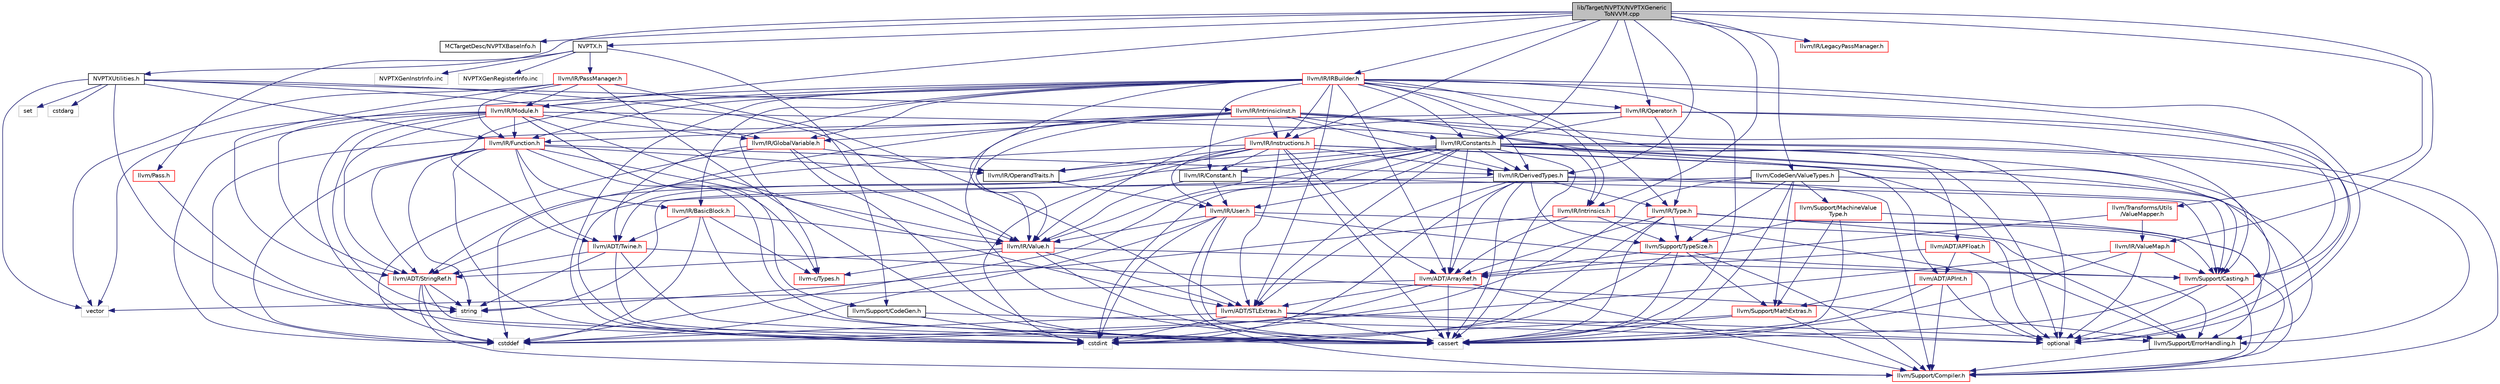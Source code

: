 digraph "lib/Target/NVPTX/NVPTXGenericToNVVM.cpp"
{
 // LATEX_PDF_SIZE
  bgcolor="transparent";
  edge [fontname="Helvetica",fontsize="10",labelfontname="Helvetica",labelfontsize="10"];
  node [fontname="Helvetica",fontsize="10",shape=record];
  Node1 [label="lib/Target/NVPTX/NVPTXGeneric\lToNVVM.cpp",height=0.2,width=0.4,color="black", fillcolor="grey75", style="filled", fontcolor="black",tooltip=" "];
  Node1 -> Node2 [color="midnightblue",fontsize="10",style="solid",fontname="Helvetica"];
  Node2 [label="MCTargetDesc/NVPTXBaseInfo.h",height=0.2,width=0.4,color="black",URL="$NVPTXBaseInfo_8h.html",tooltip=" "];
  Node1 -> Node3 [color="midnightblue",fontsize="10",style="solid",fontname="Helvetica"];
  Node3 [label="NVPTX.h",height=0.2,width=0.4,color="black",URL="$NVPTX_8h.html",tooltip=" "];
  Node3 -> Node4 [color="midnightblue",fontsize="10",style="solid",fontname="Helvetica"];
  Node4 [label="llvm/IR/PassManager.h",height=0.2,width=0.4,color="red",URL="$PassManager_8h.html",tooltip=" "];
  Node4 -> Node40 [color="midnightblue",fontsize="10",style="solid",fontname="Helvetica"];
  Node40 [label="llvm/ADT/STLExtras.h",height=0.2,width=0.4,color="red",URL="$STLExtras_8h.html",tooltip=" "];
  Node40 -> Node26 [color="midnightblue",fontsize="10",style="solid",fontname="Helvetica"];
  Node26 [label="llvm/Support/ErrorHandling.h",height=0.2,width=0.4,color="black",URL="$Support_2ErrorHandling_8h.html",tooltip=" "];
  Node26 -> Node17 [color="midnightblue",fontsize="10",style="solid",fontname="Helvetica"];
  Node17 [label="llvm/Support/Compiler.h",height=0.2,width=0.4,color="red",URL="$Compiler_8h.html",tooltip=" "];
  Node40 -> Node7 [color="midnightblue",fontsize="10",style="solid",fontname="Helvetica"];
  Node7 [label="cassert",height=0.2,width=0.4,color="grey75",tooltip=" "];
  Node40 -> Node8 [color="midnightblue",fontsize="10",style="solid",fontname="Helvetica"];
  Node8 [label="cstddef",height=0.2,width=0.4,color="grey75",tooltip=" "];
  Node40 -> Node9 [color="midnightblue",fontsize="10",style="solid",fontname="Helvetica"];
  Node9 [label="cstdint",height=0.2,width=0.4,color="grey75",tooltip=" "];
  Node40 -> Node44 [color="midnightblue",fontsize="10",style="solid",fontname="Helvetica"];
  Node44 [label="optional",height=0.2,width=0.4,color="grey75",tooltip=" "];
  Node4 -> Node54 [color="midnightblue",fontsize="10",style="solid",fontname="Helvetica"];
  Node54 [label="llvm/ADT/StringRef.h",height=0.2,width=0.4,color="red",URL="$StringRef_8h.html",tooltip=" "];
  Node54 -> Node17 [color="midnightblue",fontsize="10",style="solid",fontname="Helvetica"];
  Node54 -> Node7 [color="midnightblue",fontsize="10",style="solid",fontname="Helvetica"];
  Node54 -> Node8 [color="midnightblue",fontsize="10",style="solid",fontname="Helvetica"];
  Node54 -> Node45 [color="midnightblue",fontsize="10",style="solid",fontname="Helvetica"];
  Node45 [label="string",height=0.2,width=0.4,color="grey75",tooltip=" "];
  Node4 -> Node64 [color="midnightblue",fontsize="10",style="solid",fontname="Helvetica"];
  Node64 [label="llvm/IR/Function.h",height=0.2,width=0.4,color="red",URL="$Function_8h.html",tooltip=" "];
  Node64 -> Node54 [color="midnightblue",fontsize="10",style="solid",fontname="Helvetica"];
  Node64 -> Node66 [color="midnightblue",fontsize="10",style="solid",fontname="Helvetica"];
  Node66 [label="llvm/ADT/Twine.h",height=0.2,width=0.4,color="red",URL="$Twine_8h.html",tooltip=" "];
  Node66 -> Node54 [color="midnightblue",fontsize="10",style="solid",fontname="Helvetica"];
  Node66 -> Node26 [color="midnightblue",fontsize="10",style="solid",fontname="Helvetica"];
  Node66 -> Node7 [color="midnightblue",fontsize="10",style="solid",fontname="Helvetica"];
  Node66 -> Node9 [color="midnightblue",fontsize="10",style="solid",fontname="Helvetica"];
  Node66 -> Node45 [color="midnightblue",fontsize="10",style="solid",fontname="Helvetica"];
  Node64 -> Node85 [color="midnightblue",fontsize="10",style="solid",fontname="Helvetica"];
  Node85 [label="llvm/IR/BasicBlock.h",height=0.2,width=0.4,color="red",URL="$BasicBlock_8h.html",tooltip=" "];
  Node85 -> Node72 [color="midnightblue",fontsize="10",style="solid",fontname="Helvetica"];
  Node72 [label="llvm-c/Types.h",height=0.2,width=0.4,color="red",URL="$Types_8h.html",tooltip=" "];
  Node85 -> Node66 [color="midnightblue",fontsize="10",style="solid",fontname="Helvetica"];
  Node85 -> Node81 [color="midnightblue",fontsize="10",style="solid",fontname="Helvetica"];
  Node81 [label="llvm/IR/Value.h",height=0.2,width=0.4,color="red",URL="$Value_8h.html",tooltip=" "];
  Node81 -> Node72 [color="midnightblue",fontsize="10",style="solid",fontname="Helvetica"];
  Node81 -> Node40 [color="midnightblue",fontsize="10",style="solid",fontname="Helvetica"];
  Node81 -> Node54 [color="midnightblue",fontsize="10",style="solid",fontname="Helvetica"];
  Node81 -> Node63 [color="midnightblue",fontsize="10",style="solid",fontname="Helvetica"];
  Node63 [label="llvm/Support/Casting.h",height=0.2,width=0.4,color="red",URL="$Casting_8h.html",tooltip=" "];
  Node63 -> Node17 [color="midnightblue",fontsize="10",style="solid",fontname="Helvetica"];
  Node63 -> Node7 [color="midnightblue",fontsize="10",style="solid",fontname="Helvetica"];
  Node63 -> Node44 [color="midnightblue",fontsize="10",style="solid",fontname="Helvetica"];
  Node81 -> Node7 [color="midnightblue",fontsize="10",style="solid",fontname="Helvetica"];
  Node85 -> Node7 [color="midnightblue",fontsize="10",style="solid",fontname="Helvetica"];
  Node85 -> Node8 [color="midnightblue",fontsize="10",style="solid",fontname="Helvetica"];
  Node64 -> Node105 [color="midnightblue",fontsize="10",style="solid",fontname="Helvetica"];
  Node105 [label="llvm/IR/DerivedTypes.h",height=0.2,width=0.4,color="black",URL="$DerivedTypes_8h.html",tooltip=" "];
  Node105 -> Node57 [color="midnightblue",fontsize="10",style="solid",fontname="Helvetica"];
  Node57 [label="llvm/ADT/ArrayRef.h",height=0.2,width=0.4,color="red",URL="$ArrayRef_8h.html",tooltip=" "];
  Node57 -> Node40 [color="midnightblue",fontsize="10",style="solid",fontname="Helvetica"];
  Node57 -> Node17 [color="midnightblue",fontsize="10",style="solid",fontname="Helvetica"];
  Node57 -> Node7 [color="midnightblue",fontsize="10",style="solid",fontname="Helvetica"];
  Node57 -> Node8 [color="midnightblue",fontsize="10",style="solid",fontname="Helvetica"];
  Node57 -> Node60 [color="midnightblue",fontsize="10",style="solid",fontname="Helvetica"];
  Node60 [label="vector",height=0.2,width=0.4,color="grey75",tooltip=" "];
  Node105 -> Node40 [color="midnightblue",fontsize="10",style="solid",fontname="Helvetica"];
  Node105 -> Node54 [color="midnightblue",fontsize="10",style="solid",fontname="Helvetica"];
  Node105 -> Node106 [color="midnightblue",fontsize="10",style="solid",fontname="Helvetica"];
  Node106 [label="llvm/IR/Type.h",height=0.2,width=0.4,color="red",URL="$Type_8h.html",tooltip=" "];
  Node106 -> Node57 [color="midnightblue",fontsize="10",style="solid",fontname="Helvetica"];
  Node106 -> Node63 [color="midnightblue",fontsize="10",style="solid",fontname="Helvetica"];
  Node106 -> Node17 [color="midnightblue",fontsize="10",style="solid",fontname="Helvetica"];
  Node106 -> Node26 [color="midnightblue",fontsize="10",style="solid",fontname="Helvetica"];
  Node106 -> Node107 [color="midnightblue",fontsize="10",style="solid",fontname="Helvetica"];
  Node107 [label="llvm/Support/TypeSize.h",height=0.2,width=0.4,color="red",URL="$TypeSize_8h.html",tooltip=" "];
  Node107 -> Node57 [color="midnightblue",fontsize="10",style="solid",fontname="Helvetica"];
  Node107 -> Node17 [color="midnightblue",fontsize="10",style="solid",fontname="Helvetica"];
  Node107 -> Node20 [color="midnightblue",fontsize="10",style="solid",fontname="Helvetica"];
  Node20 [label="llvm/Support/MathExtras.h",height=0.2,width=0.4,color="red",URL="$MathExtras_8h.html",tooltip=" "];
  Node20 -> Node17 [color="midnightblue",fontsize="10",style="solid",fontname="Helvetica"];
  Node20 -> Node7 [color="midnightblue",fontsize="10",style="solid",fontname="Helvetica"];
  Node20 -> Node9 [color="midnightblue",fontsize="10",style="solid",fontname="Helvetica"];
  Node107 -> Node7 [color="midnightblue",fontsize="10",style="solid",fontname="Helvetica"];
  Node107 -> Node9 [color="midnightblue",fontsize="10",style="solid",fontname="Helvetica"];
  Node106 -> Node7 [color="midnightblue",fontsize="10",style="solid",fontname="Helvetica"];
  Node106 -> Node9 [color="midnightblue",fontsize="10",style="solid",fontname="Helvetica"];
  Node105 -> Node63 [color="midnightblue",fontsize="10",style="solid",fontname="Helvetica"];
  Node105 -> Node17 [color="midnightblue",fontsize="10",style="solid",fontname="Helvetica"];
  Node105 -> Node107 [color="midnightblue",fontsize="10",style="solid",fontname="Helvetica"];
  Node105 -> Node7 [color="midnightblue",fontsize="10",style="solid",fontname="Helvetica"];
  Node105 -> Node9 [color="midnightblue",fontsize="10",style="solid",fontname="Helvetica"];
  Node64 -> Node114 [color="midnightblue",fontsize="10",style="solid",fontname="Helvetica"];
  Node114 [label="llvm/IR/OperandTraits.h",height=0.2,width=0.4,color="black",URL="$OperandTraits_8h.html",tooltip=" "];
  Node114 -> Node96 [color="midnightblue",fontsize="10",style="solid",fontname="Helvetica"];
  Node96 [label="llvm/IR/User.h",height=0.2,width=0.4,color="red",URL="$User_8h.html",tooltip=" "];
  Node96 -> Node81 [color="midnightblue",fontsize="10",style="solid",fontname="Helvetica"];
  Node96 -> Node63 [color="midnightblue",fontsize="10",style="solid",fontname="Helvetica"];
  Node96 -> Node17 [color="midnightblue",fontsize="10",style="solid",fontname="Helvetica"];
  Node96 -> Node26 [color="midnightblue",fontsize="10",style="solid",fontname="Helvetica"];
  Node96 -> Node7 [color="midnightblue",fontsize="10",style="solid",fontname="Helvetica"];
  Node96 -> Node8 [color="midnightblue",fontsize="10",style="solid",fontname="Helvetica"];
  Node96 -> Node9 [color="midnightblue",fontsize="10",style="solid",fontname="Helvetica"];
  Node64 -> Node81 [color="midnightblue",fontsize="10",style="solid",fontname="Helvetica"];
  Node64 -> Node7 [color="midnightblue",fontsize="10",style="solid",fontname="Helvetica"];
  Node64 -> Node8 [color="midnightblue",fontsize="10",style="solid",fontname="Helvetica"];
  Node64 -> Node9 [color="midnightblue",fontsize="10",style="solid",fontname="Helvetica"];
  Node64 -> Node45 [color="midnightblue",fontsize="10",style="solid",fontname="Helvetica"];
  Node4 -> Node115 [color="midnightblue",fontsize="10",style="solid",fontname="Helvetica"];
  Node115 [label="llvm/IR/Module.h",height=0.2,width=0.4,color="red",URL="$Module_8h.html",tooltip=" "];
  Node115 -> Node72 [color="midnightblue",fontsize="10",style="solid",fontname="Helvetica"];
  Node115 -> Node40 [color="midnightblue",fontsize="10",style="solid",fontname="Helvetica"];
  Node115 -> Node54 [color="midnightblue",fontsize="10",style="solid",fontname="Helvetica"];
  Node115 -> Node64 [color="midnightblue",fontsize="10",style="solid",fontname="Helvetica"];
  Node115 -> Node125 [color="midnightblue",fontsize="10",style="solid",fontname="Helvetica"];
  Node125 [label="llvm/IR/GlobalVariable.h",height=0.2,width=0.4,color="red",URL="$GlobalVariable_8h.html",tooltip=" "];
  Node125 -> Node66 [color="midnightblue",fontsize="10",style="solid",fontname="Helvetica"];
  Node125 -> Node114 [color="midnightblue",fontsize="10",style="solid",fontname="Helvetica"];
  Node125 -> Node81 [color="midnightblue",fontsize="10",style="solid",fontname="Helvetica"];
  Node125 -> Node7 [color="midnightblue",fontsize="10",style="solid",fontname="Helvetica"];
  Node125 -> Node8 [color="midnightblue",fontsize="10",style="solid",fontname="Helvetica"];
  Node115 -> Node77 [color="midnightblue",fontsize="10",style="solid",fontname="Helvetica"];
  Node77 [label="llvm/Support/CodeGen.h",height=0.2,width=0.4,color="black",URL="$CodeGen_8h.html",tooltip=" "];
  Node77 -> Node9 [color="midnightblue",fontsize="10",style="solid",fontname="Helvetica"];
  Node77 -> Node44 [color="midnightblue",fontsize="10",style="solid",fontname="Helvetica"];
  Node115 -> Node8 [color="midnightblue",fontsize="10",style="solid",fontname="Helvetica"];
  Node115 -> Node9 [color="midnightblue",fontsize="10",style="solid",fontname="Helvetica"];
  Node115 -> Node44 [color="midnightblue",fontsize="10",style="solid",fontname="Helvetica"];
  Node115 -> Node45 [color="midnightblue",fontsize="10",style="solid",fontname="Helvetica"];
  Node115 -> Node60 [color="midnightblue",fontsize="10",style="solid",fontname="Helvetica"];
  Node4 -> Node7 [color="midnightblue",fontsize="10",style="solid",fontname="Helvetica"];
  Node4 -> Node60 [color="midnightblue",fontsize="10",style="solid",fontname="Helvetica"];
  Node3 -> Node142 [color="midnightblue",fontsize="10",style="solid",fontname="Helvetica"];
  Node142 [label="llvm/Pass.h",height=0.2,width=0.4,color="red",URL="$Pass_8h.html",tooltip=" "];
  Node142 -> Node45 [color="midnightblue",fontsize="10",style="solid",fontname="Helvetica"];
  Node3 -> Node77 [color="midnightblue",fontsize="10",style="solid",fontname="Helvetica"];
  Node3 -> Node153 [color="midnightblue",fontsize="10",style="solid",fontname="Helvetica"];
  Node153 [label="NVPTXGenRegisterInfo.inc",height=0.2,width=0.4,color="grey75",tooltip=" "];
  Node3 -> Node154 [color="midnightblue",fontsize="10",style="solid",fontname="Helvetica"];
  Node154 [label="NVPTXGenInstrInfo.inc",height=0.2,width=0.4,color="grey75",tooltip=" "];
  Node1 -> Node155 [color="midnightblue",fontsize="10",style="solid",fontname="Helvetica"];
  Node155 [label="NVPTXUtilities.h",height=0.2,width=0.4,color="black",URL="$NVPTXUtilities_8h.html",tooltip=" "];
  Node155 -> Node64 [color="midnightblue",fontsize="10",style="solid",fontname="Helvetica"];
  Node155 -> Node125 [color="midnightblue",fontsize="10",style="solid",fontname="Helvetica"];
  Node155 -> Node156 [color="midnightblue",fontsize="10",style="solid",fontname="Helvetica"];
  Node156 [label="llvm/IR/IntrinsicInst.h",height=0.2,width=0.4,color="red",URL="$IntrinsicInst_8h.html",tooltip=" "];
  Node156 -> Node157 [color="midnightblue",fontsize="10",style="solid",fontname="Helvetica"];
  Node157 [label="llvm/IR/Constants.h",height=0.2,width=0.4,color="black",URL="$Constants_8h.html",tooltip=" "];
  Node157 -> Node158 [color="midnightblue",fontsize="10",style="solid",fontname="Helvetica"];
  Node158 [label="llvm/ADT/APFloat.h",height=0.2,width=0.4,color="red",URL="$APFloat_8h.html",tooltip=" "];
  Node158 -> Node121 [color="midnightblue",fontsize="10",style="solid",fontname="Helvetica"];
  Node121 [label="llvm/ADT/APInt.h",height=0.2,width=0.4,color="red",URL="$APInt_8h.html",tooltip=" "];
  Node121 -> Node17 [color="midnightblue",fontsize="10",style="solid",fontname="Helvetica"];
  Node121 -> Node20 [color="midnightblue",fontsize="10",style="solid",fontname="Helvetica"];
  Node121 -> Node7 [color="midnightblue",fontsize="10",style="solid",fontname="Helvetica"];
  Node121 -> Node44 [color="midnightblue",fontsize="10",style="solid",fontname="Helvetica"];
  Node158 -> Node57 [color="midnightblue",fontsize="10",style="solid",fontname="Helvetica"];
  Node158 -> Node26 [color="midnightblue",fontsize="10",style="solid",fontname="Helvetica"];
  Node157 -> Node121 [color="midnightblue",fontsize="10",style="solid",fontname="Helvetica"];
  Node157 -> Node57 [color="midnightblue",fontsize="10",style="solid",fontname="Helvetica"];
  Node157 -> Node40 [color="midnightblue",fontsize="10",style="solid",fontname="Helvetica"];
  Node157 -> Node54 [color="midnightblue",fontsize="10",style="solid",fontname="Helvetica"];
  Node157 -> Node95 [color="midnightblue",fontsize="10",style="solid",fontname="Helvetica"];
  Node95 [label="llvm/IR/Constant.h",height=0.2,width=0.4,color="black",URL="$Constant_8h.html",tooltip=" "];
  Node95 -> Node96 [color="midnightblue",fontsize="10",style="solid",fontname="Helvetica"];
  Node95 -> Node81 [color="midnightblue",fontsize="10",style="solid",fontname="Helvetica"];
  Node95 -> Node63 [color="midnightblue",fontsize="10",style="solid",fontname="Helvetica"];
  Node157 -> Node105 [color="midnightblue",fontsize="10",style="solid",fontname="Helvetica"];
  Node157 -> Node114 [color="midnightblue",fontsize="10",style="solid",fontname="Helvetica"];
  Node157 -> Node96 [color="midnightblue",fontsize="10",style="solid",fontname="Helvetica"];
  Node157 -> Node81 [color="midnightblue",fontsize="10",style="solid",fontname="Helvetica"];
  Node157 -> Node63 [color="midnightblue",fontsize="10",style="solid",fontname="Helvetica"];
  Node157 -> Node17 [color="midnightblue",fontsize="10",style="solid",fontname="Helvetica"];
  Node157 -> Node26 [color="midnightblue",fontsize="10",style="solid",fontname="Helvetica"];
  Node157 -> Node7 [color="midnightblue",fontsize="10",style="solid",fontname="Helvetica"];
  Node157 -> Node8 [color="midnightblue",fontsize="10",style="solid",fontname="Helvetica"];
  Node157 -> Node9 [color="midnightblue",fontsize="10",style="solid",fontname="Helvetica"];
  Node157 -> Node44 [color="midnightblue",fontsize="10",style="solid",fontname="Helvetica"];
  Node156 -> Node105 [color="midnightblue",fontsize="10",style="solid",fontname="Helvetica"];
  Node156 -> Node64 [color="midnightblue",fontsize="10",style="solid",fontname="Helvetica"];
  Node156 -> Node125 [color="midnightblue",fontsize="10",style="solid",fontname="Helvetica"];
  Node156 -> Node172 [color="midnightblue",fontsize="10",style="solid",fontname="Helvetica"];
  Node172 [label="llvm/IR/Instructions.h",height=0.2,width=0.4,color="red",URL="$Instructions_8h.html",tooltip=" "];
  Node172 -> Node57 [color="midnightblue",fontsize="10",style="solid",fontname="Helvetica"];
  Node172 -> Node40 [color="midnightblue",fontsize="10",style="solid",fontname="Helvetica"];
  Node172 -> Node66 [color="midnightblue",fontsize="10",style="solid",fontname="Helvetica"];
  Node172 -> Node95 [color="midnightblue",fontsize="10",style="solid",fontname="Helvetica"];
  Node172 -> Node105 [color="midnightblue",fontsize="10",style="solid",fontname="Helvetica"];
  Node172 -> Node114 [color="midnightblue",fontsize="10",style="solid",fontname="Helvetica"];
  Node172 -> Node96 [color="midnightblue",fontsize="10",style="solid",fontname="Helvetica"];
  Node172 -> Node26 [color="midnightblue",fontsize="10",style="solid",fontname="Helvetica"];
  Node172 -> Node7 [color="midnightblue",fontsize="10",style="solid",fontname="Helvetica"];
  Node172 -> Node8 [color="midnightblue",fontsize="10",style="solid",fontname="Helvetica"];
  Node172 -> Node9 [color="midnightblue",fontsize="10",style="solid",fontname="Helvetica"];
  Node172 -> Node44 [color="midnightblue",fontsize="10",style="solid",fontname="Helvetica"];
  Node156 -> Node178 [color="midnightblue",fontsize="10",style="solid",fontname="Helvetica"];
  Node178 [label="llvm/IR/Intrinsics.h",height=0.2,width=0.4,color="red",URL="$Intrinsics_8h.html",tooltip=" "];
  Node178 -> Node57 [color="midnightblue",fontsize="10",style="solid",fontname="Helvetica"];
  Node178 -> Node107 [color="midnightblue",fontsize="10",style="solid",fontname="Helvetica"];
  Node178 -> Node44 [color="midnightblue",fontsize="10",style="solid",fontname="Helvetica"];
  Node178 -> Node45 [color="midnightblue",fontsize="10",style="solid",fontname="Helvetica"];
  Node156 -> Node81 [color="midnightblue",fontsize="10",style="solid",fontname="Helvetica"];
  Node156 -> Node63 [color="midnightblue",fontsize="10",style="solid",fontname="Helvetica"];
  Node156 -> Node7 [color="midnightblue",fontsize="10",style="solid",fontname="Helvetica"];
  Node156 -> Node9 [color="midnightblue",fontsize="10",style="solid",fontname="Helvetica"];
  Node156 -> Node44 [color="midnightblue",fontsize="10",style="solid",fontname="Helvetica"];
  Node155 -> Node81 [color="midnightblue",fontsize="10",style="solid",fontname="Helvetica"];
  Node155 -> Node180 [color="midnightblue",fontsize="10",style="solid",fontname="Helvetica"];
  Node180 [label="cstdarg",height=0.2,width=0.4,color="grey75",tooltip=" "];
  Node155 -> Node79 [color="midnightblue",fontsize="10",style="solid",fontname="Helvetica"];
  Node79 [label="set",height=0.2,width=0.4,color="grey75",tooltip=" "];
  Node155 -> Node45 [color="midnightblue",fontsize="10",style="solid",fontname="Helvetica"];
  Node155 -> Node60 [color="midnightblue",fontsize="10",style="solid",fontname="Helvetica"];
  Node1 -> Node181 [color="midnightblue",fontsize="10",style="solid",fontname="Helvetica"];
  Node181 [label="llvm/CodeGen/ValueTypes.h",height=0.2,width=0.4,color="black",URL="$ValueTypes_8h.html",tooltip=" "];
  Node181 -> Node17 [color="midnightblue",fontsize="10",style="solid",fontname="Helvetica"];
  Node181 -> Node182 [color="midnightblue",fontsize="10",style="solid",fontname="Helvetica"];
  Node182 [label="llvm/Support/MachineValue\lType.h",height=0.2,width=0.4,color="red",URL="$MachineValueType_8h.html",tooltip=" "];
  Node182 -> Node26 [color="midnightblue",fontsize="10",style="solid",fontname="Helvetica"];
  Node182 -> Node20 [color="midnightblue",fontsize="10",style="solid",fontname="Helvetica"];
  Node182 -> Node107 [color="midnightblue",fontsize="10",style="solid",fontname="Helvetica"];
  Node182 -> Node7 [color="midnightblue",fontsize="10",style="solid",fontname="Helvetica"];
  Node181 -> Node20 [color="midnightblue",fontsize="10",style="solid",fontname="Helvetica"];
  Node181 -> Node107 [color="midnightblue",fontsize="10",style="solid",fontname="Helvetica"];
  Node181 -> Node7 [color="midnightblue",fontsize="10",style="solid",fontname="Helvetica"];
  Node181 -> Node9 [color="midnightblue",fontsize="10",style="solid",fontname="Helvetica"];
  Node181 -> Node45 [color="midnightblue",fontsize="10",style="solid",fontname="Helvetica"];
  Node1 -> Node157 [color="midnightblue",fontsize="10",style="solid",fontname="Helvetica"];
  Node1 -> Node105 [color="midnightblue",fontsize="10",style="solid",fontname="Helvetica"];
  Node1 -> Node183 [color="midnightblue",fontsize="10",style="solid",fontname="Helvetica"];
  Node183 [label="llvm/IR/IRBuilder.h",height=0.2,width=0.4,color="red",URL="$IRBuilder_8h.html",tooltip=" "];
  Node183 -> Node72 [color="midnightblue",fontsize="10",style="solid",fontname="Helvetica"];
  Node183 -> Node57 [color="midnightblue",fontsize="10",style="solid",fontname="Helvetica"];
  Node183 -> Node40 [color="midnightblue",fontsize="10",style="solid",fontname="Helvetica"];
  Node183 -> Node54 [color="midnightblue",fontsize="10",style="solid",fontname="Helvetica"];
  Node183 -> Node66 [color="midnightblue",fontsize="10",style="solid",fontname="Helvetica"];
  Node183 -> Node85 [color="midnightblue",fontsize="10",style="solid",fontname="Helvetica"];
  Node183 -> Node95 [color="midnightblue",fontsize="10",style="solid",fontname="Helvetica"];
  Node183 -> Node157 [color="midnightblue",fontsize="10",style="solid",fontname="Helvetica"];
  Node183 -> Node105 [color="midnightblue",fontsize="10",style="solid",fontname="Helvetica"];
  Node183 -> Node64 [color="midnightblue",fontsize="10",style="solid",fontname="Helvetica"];
  Node183 -> Node125 [color="midnightblue",fontsize="10",style="solid",fontname="Helvetica"];
  Node183 -> Node172 [color="midnightblue",fontsize="10",style="solid",fontname="Helvetica"];
  Node183 -> Node178 [color="midnightblue",fontsize="10",style="solid",fontname="Helvetica"];
  Node183 -> Node115 [color="midnightblue",fontsize="10",style="solid",fontname="Helvetica"];
  Node183 -> Node187 [color="midnightblue",fontsize="10",style="solid",fontname="Helvetica"];
  Node187 [label="llvm/IR/Operator.h",height=0.2,width=0.4,color="red",URL="$Operator_8h.html",tooltip=" "];
  Node187 -> Node157 [color="midnightblue",fontsize="10",style="solid",fontname="Helvetica"];
  Node187 -> Node106 [color="midnightblue",fontsize="10",style="solid",fontname="Helvetica"];
  Node187 -> Node81 [color="midnightblue",fontsize="10",style="solid",fontname="Helvetica"];
  Node187 -> Node63 [color="midnightblue",fontsize="10",style="solid",fontname="Helvetica"];
  Node187 -> Node8 [color="midnightblue",fontsize="10",style="solid",fontname="Helvetica"];
  Node187 -> Node44 [color="midnightblue",fontsize="10",style="solid",fontname="Helvetica"];
  Node183 -> Node106 [color="midnightblue",fontsize="10",style="solid",fontname="Helvetica"];
  Node183 -> Node81 [color="midnightblue",fontsize="10",style="solid",fontname="Helvetica"];
  Node183 -> Node63 [color="midnightblue",fontsize="10",style="solid",fontname="Helvetica"];
  Node183 -> Node7 [color="midnightblue",fontsize="10",style="solid",fontname="Helvetica"];
  Node183 -> Node9 [color="midnightblue",fontsize="10",style="solid",fontname="Helvetica"];
  Node183 -> Node44 [color="midnightblue",fontsize="10",style="solid",fontname="Helvetica"];
  Node1 -> Node172 [color="midnightblue",fontsize="10",style="solid",fontname="Helvetica"];
  Node1 -> Node178 [color="midnightblue",fontsize="10",style="solid",fontname="Helvetica"];
  Node1 -> Node189 [color="midnightblue",fontsize="10",style="solid",fontname="Helvetica"];
  Node189 [label="llvm/IR/LegacyPassManager.h",height=0.2,width=0.4,color="red",URL="$LegacyPassManager_8h.html",tooltip=" "];
  Node1 -> Node115 [color="midnightblue",fontsize="10",style="solid",fontname="Helvetica"];
  Node1 -> Node187 [color="midnightblue",fontsize="10",style="solid",fontname="Helvetica"];
  Node1 -> Node190 [color="midnightblue",fontsize="10",style="solid",fontname="Helvetica"];
  Node190 [label="llvm/IR/ValueMap.h",height=0.2,width=0.4,color="red",URL="$ValueMap_8h.html",tooltip=" "];
  Node190 -> Node63 [color="midnightblue",fontsize="10",style="solid",fontname="Helvetica"];
  Node190 -> Node7 [color="midnightblue",fontsize="10",style="solid",fontname="Helvetica"];
  Node190 -> Node8 [color="midnightblue",fontsize="10",style="solid",fontname="Helvetica"];
  Node190 -> Node44 [color="midnightblue",fontsize="10",style="solid",fontname="Helvetica"];
  Node1 -> Node192 [color="midnightblue",fontsize="10",style="solid",fontname="Helvetica"];
  Node192 [label="llvm/Transforms/Utils\l/ValueMapper.h",height=0.2,width=0.4,color="red",URL="$ValueMapper_8h.html",tooltip=" "];
  Node192 -> Node57 [color="midnightblue",fontsize="10",style="solid",fontname="Helvetica"];
  Node192 -> Node190 [color="midnightblue",fontsize="10",style="solid",fontname="Helvetica"];
}
